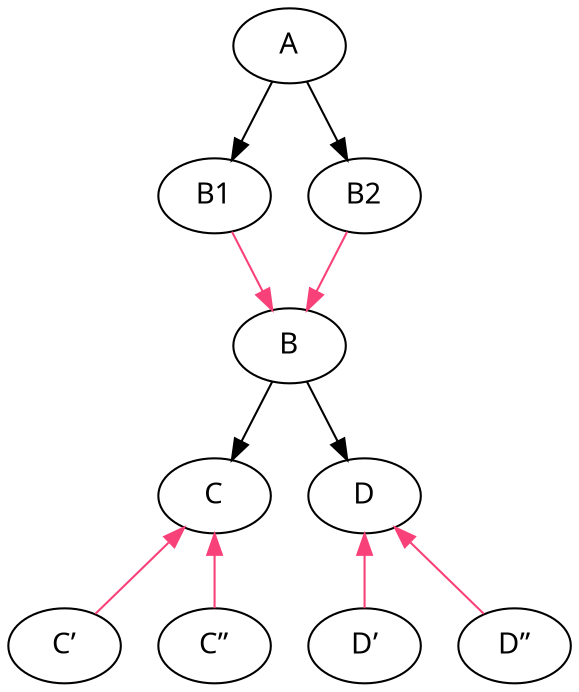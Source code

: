 digraph tree {
  node [fontname="Avenir Next"];
  edge [fontname="Avenir Next"];

  A [ordering=out]
  B1 [ordering=out]
  B2 [ordering=out]
  A -> B1
  A -> B2

  B -> C
  B -> D

  C_ [label="C’"]
  C -> C_ [color="#f94179", dir=back]
  C__ [label="C”"]
  C -> C__ [color="#f94179", dir=back]
  B1 -> B [color="#f94179"]


  D_ [label="D’"]
  D -> D_ [color="#f94179", dir=back]
  D__ [label="D”"]
  D -> D__ [color="#f94179", dir=back]
  B2 -> B [color="#f94179"]

}
